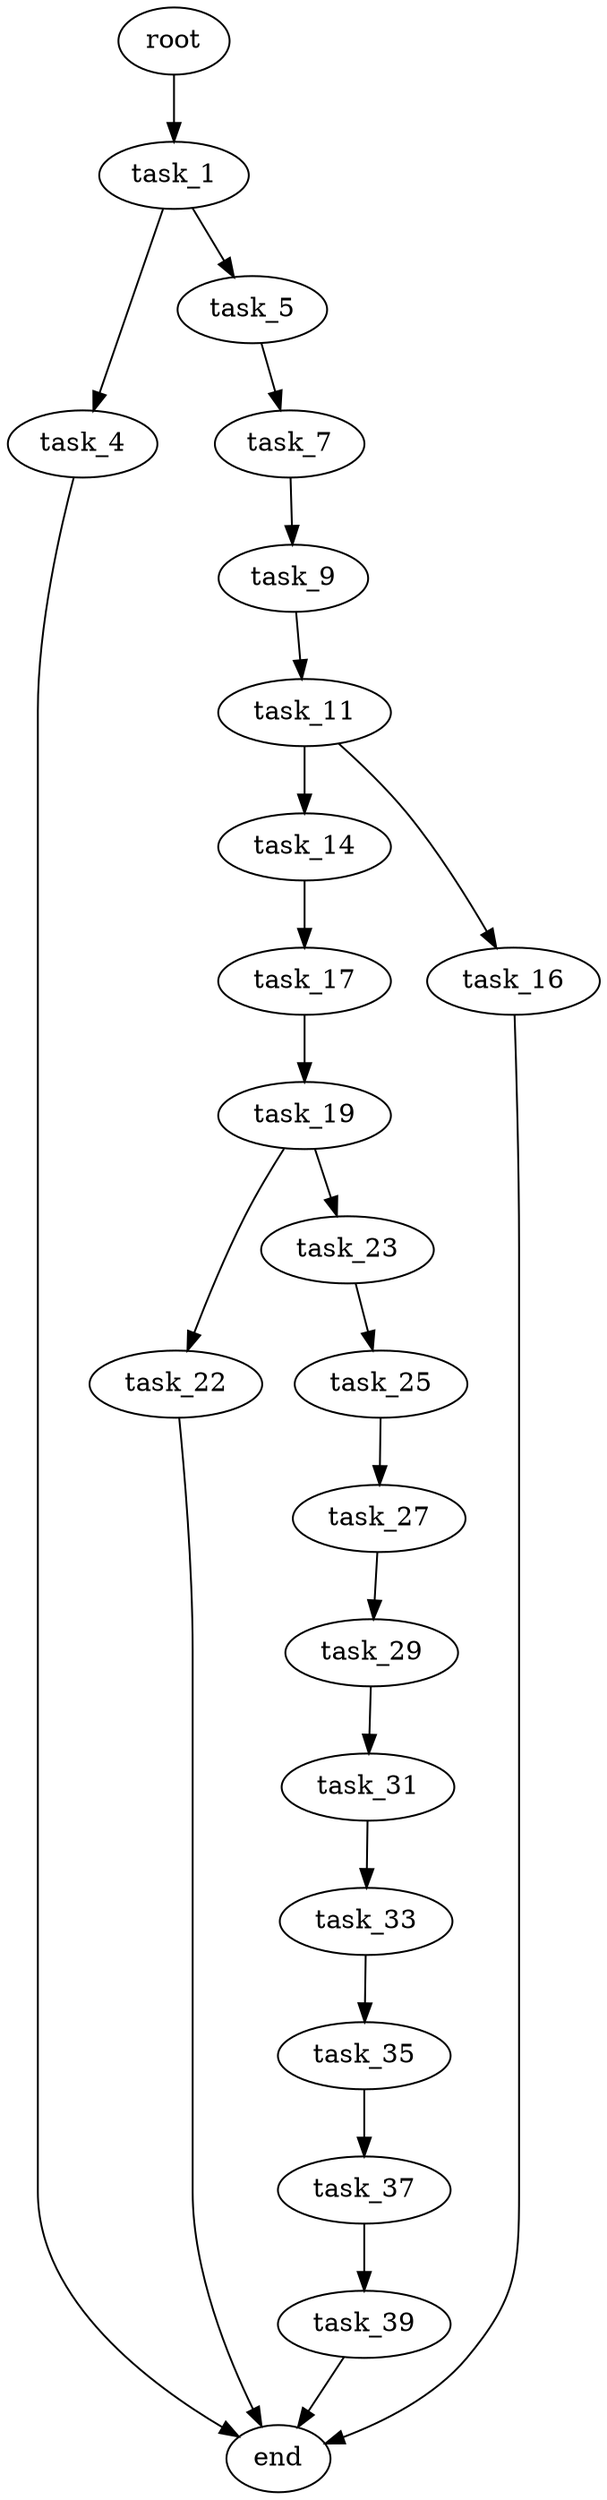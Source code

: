 digraph G {
  root [size="0.000000"];
  task_1 [size="81282506386.000000"];
  task_4 [size="7995824622.000000"];
  task_5 [size="1073741824000.000000"];
  task_7 [size="25605105025.000000"];
  task_9 [size="8589934592.000000"];
  task_11 [size="1073741824000.000000"];
  task_14 [size="6206380286.000000"];
  task_16 [size="4585209663.000000"];
  task_17 [size="368293445632.000000"];
  task_19 [size="56355708058.000000"];
  task_22 [size="28261061773.000000"];
  task_23 [size="186236859642.000000"];
  task_25 [size="36265411506.000000"];
  task_27 [size="622180958609.000000"];
  task_29 [size="231928233984.000000"];
  task_31 [size="3867623681.000000"];
  task_33 [size="1330804554.000000"];
  task_35 [size="39950973074.000000"];
  task_37 [size="8589934592.000000"];
  task_39 [size="8160971386.000000"];
  end [size="0.000000"];

  root -> task_1 [size="1.000000"];
  task_1 -> task_4 [size="75497472.000000"];
  task_1 -> task_5 [size="75497472.000000"];
  task_4 -> end [size="1.000000"];
  task_5 -> task_7 [size="838860800.000000"];
  task_7 -> task_9 [size="679477248.000000"];
  task_9 -> task_11 [size="33554432.000000"];
  task_11 -> task_14 [size="838860800.000000"];
  task_11 -> task_16 [size="838860800.000000"];
  task_14 -> task_17 [size="134217728.000000"];
  task_16 -> end [size="1.000000"];
  task_17 -> task_19 [size="411041792.000000"];
  task_19 -> task_22 [size="75497472.000000"];
  task_19 -> task_23 [size="75497472.000000"];
  task_22 -> end [size="1.000000"];
  task_23 -> task_25 [size="134217728.000000"];
  task_25 -> task_27 [size="679477248.000000"];
  task_27 -> task_29 [size="679477248.000000"];
  task_29 -> task_31 [size="301989888.000000"];
  task_31 -> task_33 [size="411041792.000000"];
  task_33 -> task_35 [size="134217728.000000"];
  task_35 -> task_37 [size="679477248.000000"];
  task_37 -> task_39 [size="33554432.000000"];
  task_39 -> end [size="1.000000"];
}
